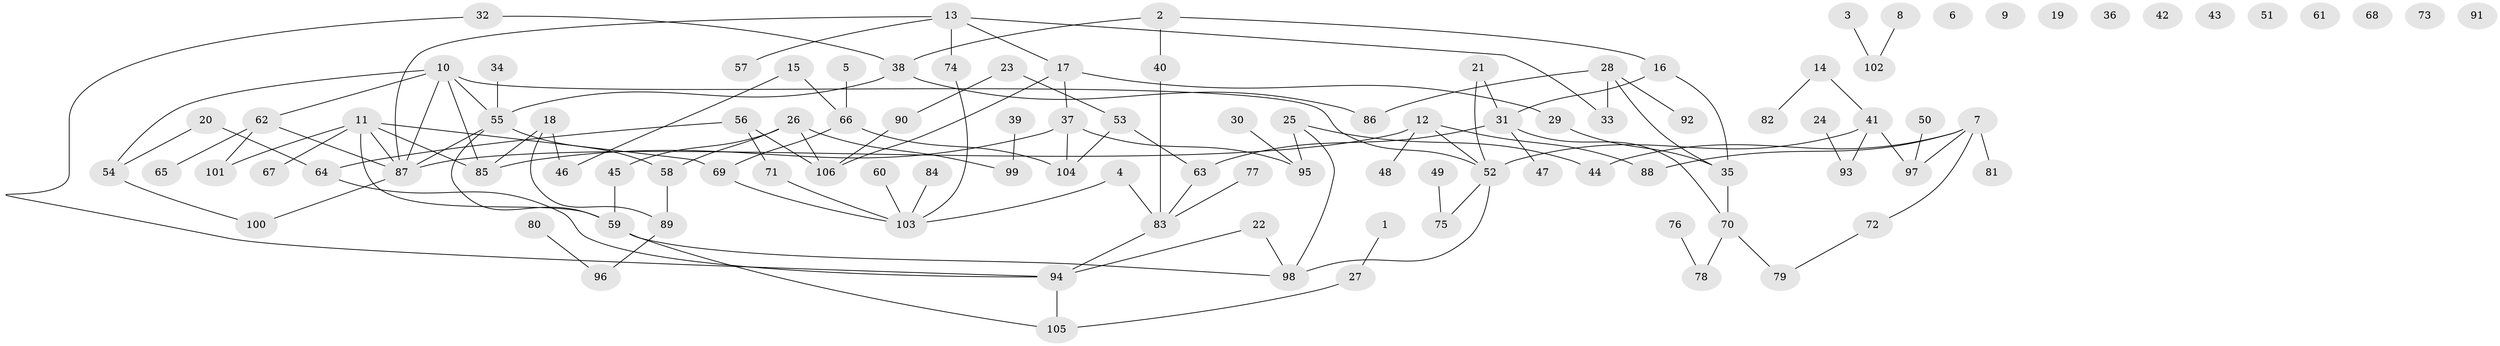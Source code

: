 // Generated by graph-tools (version 1.1) at 2025/25/03/09/25 03:25:17]
// undirected, 106 vertices, 127 edges
graph export_dot {
graph [start="1"]
  node [color=gray90,style=filled];
  1;
  2;
  3;
  4;
  5;
  6;
  7;
  8;
  9;
  10;
  11;
  12;
  13;
  14;
  15;
  16;
  17;
  18;
  19;
  20;
  21;
  22;
  23;
  24;
  25;
  26;
  27;
  28;
  29;
  30;
  31;
  32;
  33;
  34;
  35;
  36;
  37;
  38;
  39;
  40;
  41;
  42;
  43;
  44;
  45;
  46;
  47;
  48;
  49;
  50;
  51;
  52;
  53;
  54;
  55;
  56;
  57;
  58;
  59;
  60;
  61;
  62;
  63;
  64;
  65;
  66;
  67;
  68;
  69;
  70;
  71;
  72;
  73;
  74;
  75;
  76;
  77;
  78;
  79;
  80;
  81;
  82;
  83;
  84;
  85;
  86;
  87;
  88;
  89;
  90;
  91;
  92;
  93;
  94;
  95;
  96;
  97;
  98;
  99;
  100;
  101;
  102;
  103;
  104;
  105;
  106;
  1 -- 27;
  2 -- 16;
  2 -- 38;
  2 -- 40;
  3 -- 102;
  4 -- 83;
  4 -- 103;
  5 -- 66;
  7 -- 44;
  7 -- 72;
  7 -- 81;
  7 -- 88;
  7 -- 97;
  8 -- 102;
  10 -- 52;
  10 -- 54;
  10 -- 55;
  10 -- 62;
  10 -- 85;
  10 -- 87;
  11 -- 59;
  11 -- 67;
  11 -- 69;
  11 -- 85;
  11 -- 87;
  11 -- 101;
  12 -- 48;
  12 -- 52;
  12 -- 87;
  12 -- 88;
  13 -- 17;
  13 -- 33;
  13 -- 57;
  13 -- 74;
  13 -- 87;
  14 -- 41;
  14 -- 82;
  15 -- 46;
  15 -- 66;
  16 -- 31;
  16 -- 35;
  17 -- 29;
  17 -- 37;
  17 -- 106;
  18 -- 46;
  18 -- 85;
  18 -- 89;
  20 -- 54;
  20 -- 64;
  21 -- 31;
  21 -- 52;
  22 -- 94;
  22 -- 98;
  23 -- 53;
  23 -- 90;
  24 -- 93;
  25 -- 44;
  25 -- 95;
  25 -- 98;
  26 -- 45;
  26 -- 58;
  26 -- 99;
  26 -- 106;
  27 -- 105;
  28 -- 33;
  28 -- 35;
  28 -- 86;
  28 -- 92;
  29 -- 35;
  30 -- 95;
  31 -- 47;
  31 -- 63;
  31 -- 70;
  32 -- 38;
  32 -- 94;
  34 -- 55;
  35 -- 70;
  37 -- 85;
  37 -- 95;
  37 -- 104;
  38 -- 55;
  38 -- 86;
  39 -- 99;
  40 -- 83;
  41 -- 52;
  41 -- 93;
  41 -- 97;
  45 -- 59;
  49 -- 75;
  50 -- 97;
  52 -- 75;
  52 -- 98;
  53 -- 63;
  53 -- 104;
  54 -- 100;
  55 -- 58;
  55 -- 59;
  55 -- 87;
  56 -- 64;
  56 -- 71;
  56 -- 106;
  58 -- 89;
  59 -- 98;
  59 -- 105;
  60 -- 103;
  62 -- 65;
  62 -- 87;
  62 -- 101;
  63 -- 83;
  64 -- 94;
  66 -- 69;
  66 -- 104;
  69 -- 103;
  70 -- 78;
  70 -- 79;
  71 -- 103;
  72 -- 79;
  74 -- 103;
  76 -- 78;
  77 -- 83;
  80 -- 96;
  83 -- 94;
  84 -- 103;
  87 -- 100;
  89 -- 96;
  90 -- 106;
  94 -- 105;
}

